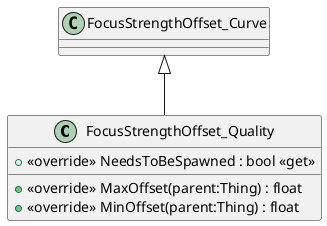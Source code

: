 @startuml
class FocusStrengthOffset_Quality {
    + <<override>> NeedsToBeSpawned : bool <<get>>
    + <<override>> MaxOffset(parent:Thing) : float
    + <<override>> MinOffset(parent:Thing) : float
}
FocusStrengthOffset_Curve <|-- FocusStrengthOffset_Quality
@enduml
